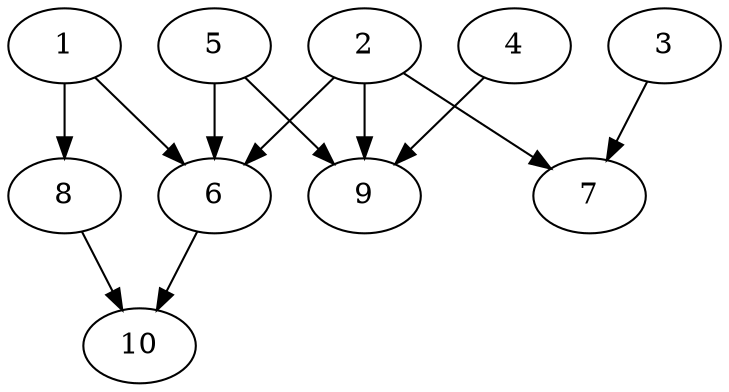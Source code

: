 // DAG automatically generated by daggen at Thu Oct  3 13:58:05 2019
// ./daggen --dot -n 10 --ccr 0.3 --fat 0.7 --regular 0.9 --density 0.5 --mindata 5242880 --maxdata 52428800 
digraph G {
  1 [size="159088640", alpha="0.17", expect_size="47726592"] 
  1 -> 6 [size ="47726592"]
  1 -> 8 [size ="47726592"]
  2 [size="45632853", alpha="0.11", expect_size="13689856"] 
  2 -> 6 [size ="13689856"]
  2 -> 7 [size ="13689856"]
  2 -> 9 [size ="13689856"]
  3 [size="144206507", alpha="0.04", expect_size="43261952"] 
  3 -> 7 [size ="43261952"]
  4 [size="72441173", alpha="0.11", expect_size="21732352"] 
  4 -> 9 [size ="21732352"]
  5 [size="58934613", alpha="0.19", expect_size="17680384"] 
  5 -> 6 [size ="17680384"]
  5 -> 9 [size ="17680384"]
  6 [size="107042133", alpha="0.06", expect_size="32112640"] 
  6 -> 10 [size ="32112640"]
  7 [size="162467840", alpha="0.01", expect_size="48740352"] 
  8 [size="162635093", alpha="0.18", expect_size="48790528"] 
  8 -> 10 [size ="48790528"]
  9 [size="74536960", alpha="0.07", expect_size="22361088"] 
  10 [size="62631253", alpha="0.09", expect_size="18789376"] 
}
